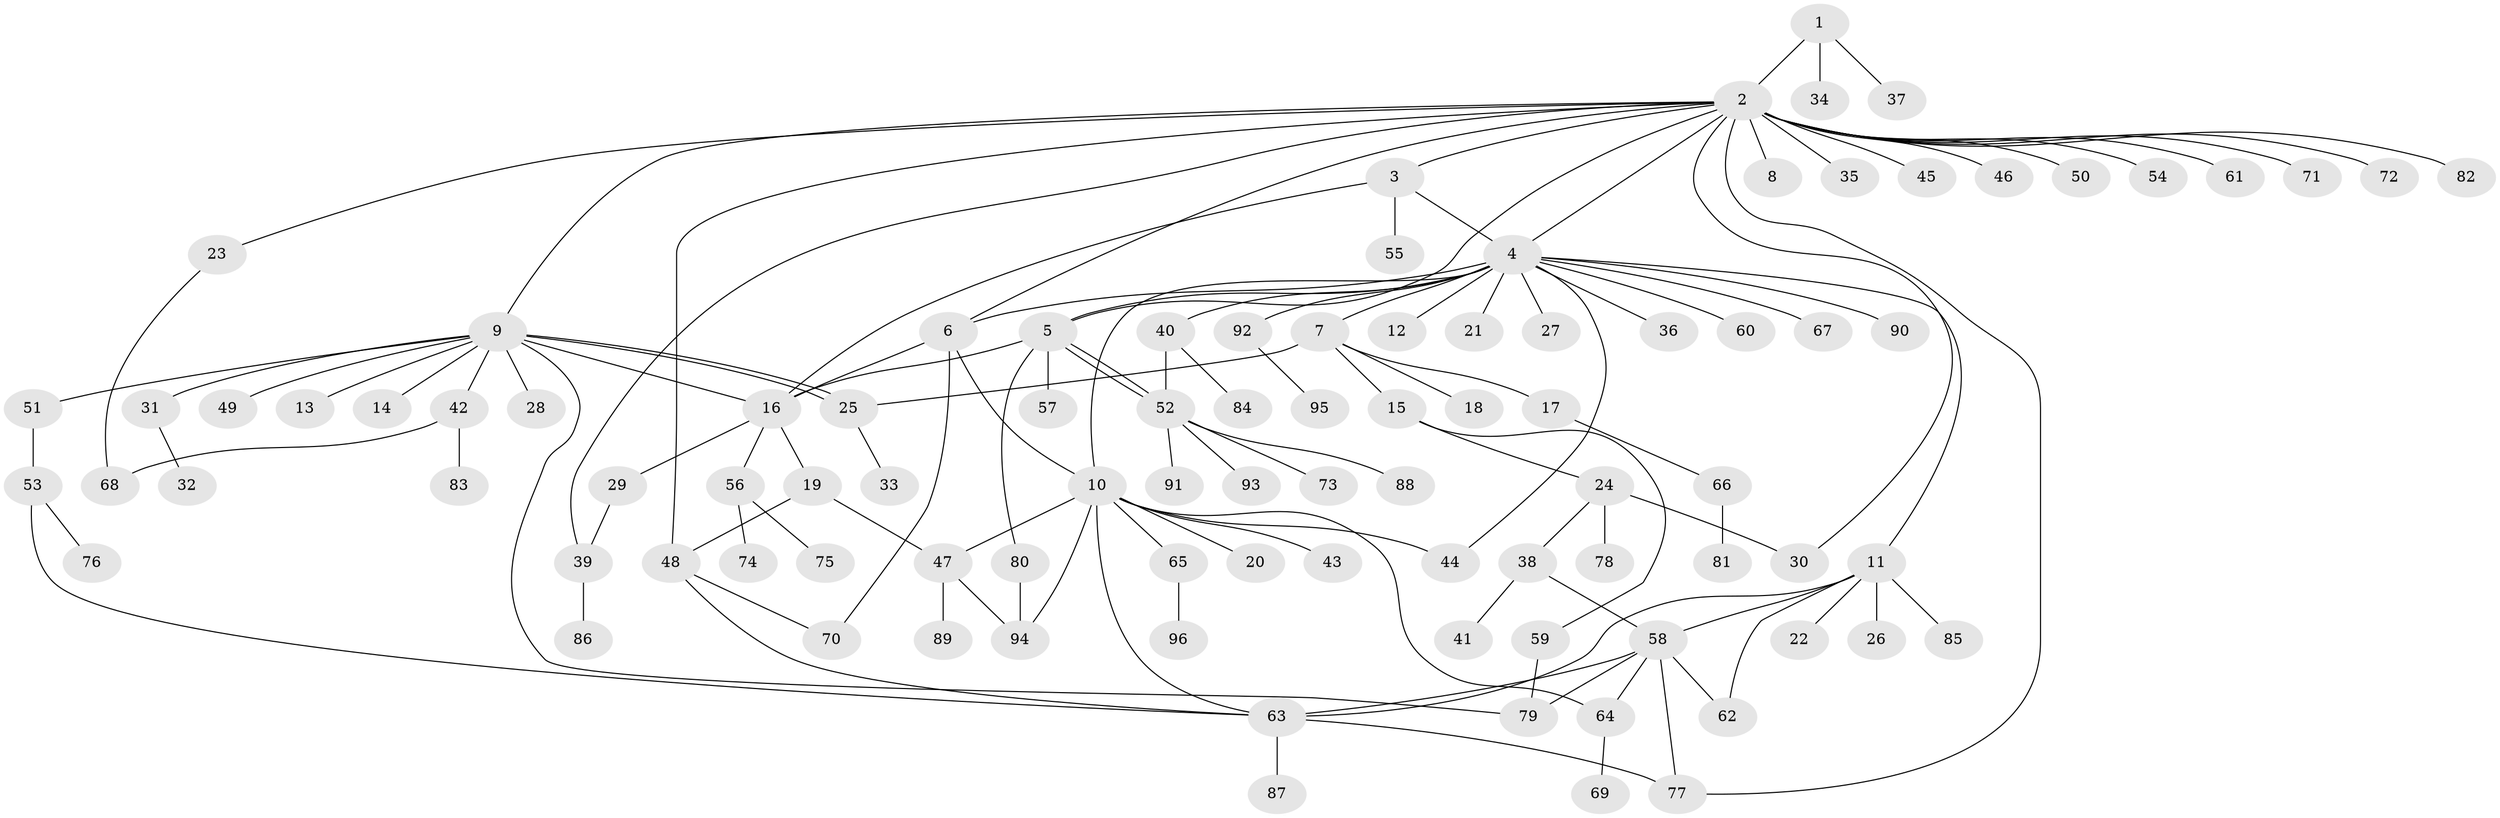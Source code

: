 // Generated by graph-tools (version 1.1) at 2025/49/03/09/25 03:49:54]
// undirected, 96 vertices, 126 edges
graph export_dot {
graph [start="1"]
  node [color=gray90,style=filled];
  1;
  2;
  3;
  4;
  5;
  6;
  7;
  8;
  9;
  10;
  11;
  12;
  13;
  14;
  15;
  16;
  17;
  18;
  19;
  20;
  21;
  22;
  23;
  24;
  25;
  26;
  27;
  28;
  29;
  30;
  31;
  32;
  33;
  34;
  35;
  36;
  37;
  38;
  39;
  40;
  41;
  42;
  43;
  44;
  45;
  46;
  47;
  48;
  49;
  50;
  51;
  52;
  53;
  54;
  55;
  56;
  57;
  58;
  59;
  60;
  61;
  62;
  63;
  64;
  65;
  66;
  67;
  68;
  69;
  70;
  71;
  72;
  73;
  74;
  75;
  76;
  77;
  78;
  79;
  80;
  81;
  82;
  83;
  84;
  85;
  86;
  87;
  88;
  89;
  90;
  91;
  92;
  93;
  94;
  95;
  96;
  1 -- 2;
  1 -- 34;
  1 -- 37;
  2 -- 3;
  2 -- 4;
  2 -- 5;
  2 -- 6;
  2 -- 8;
  2 -- 9;
  2 -- 23;
  2 -- 30;
  2 -- 35;
  2 -- 39;
  2 -- 45;
  2 -- 46;
  2 -- 48;
  2 -- 50;
  2 -- 54;
  2 -- 61;
  2 -- 71;
  2 -- 72;
  2 -- 77;
  2 -- 82;
  3 -- 4;
  3 -- 16;
  3 -- 55;
  4 -- 5;
  4 -- 6;
  4 -- 7;
  4 -- 10;
  4 -- 11;
  4 -- 12;
  4 -- 21;
  4 -- 27;
  4 -- 36;
  4 -- 40;
  4 -- 44;
  4 -- 60;
  4 -- 67;
  4 -- 90;
  4 -- 92;
  5 -- 16;
  5 -- 52;
  5 -- 52;
  5 -- 57;
  5 -- 80;
  6 -- 10;
  6 -- 16;
  6 -- 70;
  7 -- 15;
  7 -- 17;
  7 -- 18;
  7 -- 25;
  9 -- 13;
  9 -- 14;
  9 -- 16;
  9 -- 25;
  9 -- 25;
  9 -- 28;
  9 -- 31;
  9 -- 42;
  9 -- 49;
  9 -- 51;
  9 -- 79;
  10 -- 20;
  10 -- 43;
  10 -- 44;
  10 -- 47;
  10 -- 63;
  10 -- 64;
  10 -- 65;
  10 -- 94;
  11 -- 22;
  11 -- 26;
  11 -- 58;
  11 -- 62;
  11 -- 63;
  11 -- 85;
  15 -- 24;
  15 -- 59;
  16 -- 19;
  16 -- 29;
  16 -- 56;
  17 -- 66;
  19 -- 47;
  19 -- 48;
  23 -- 68;
  24 -- 30;
  24 -- 38;
  24 -- 78;
  25 -- 33;
  29 -- 39;
  31 -- 32;
  38 -- 41;
  38 -- 58;
  39 -- 86;
  40 -- 52;
  40 -- 84;
  42 -- 68;
  42 -- 83;
  47 -- 89;
  47 -- 94;
  48 -- 63;
  48 -- 70;
  51 -- 53;
  52 -- 73;
  52 -- 88;
  52 -- 91;
  52 -- 93;
  53 -- 63;
  53 -- 76;
  56 -- 74;
  56 -- 75;
  58 -- 62;
  58 -- 63;
  58 -- 64;
  58 -- 77;
  58 -- 79;
  59 -- 79;
  63 -- 77;
  63 -- 87;
  64 -- 69;
  65 -- 96;
  66 -- 81;
  80 -- 94;
  92 -- 95;
}
